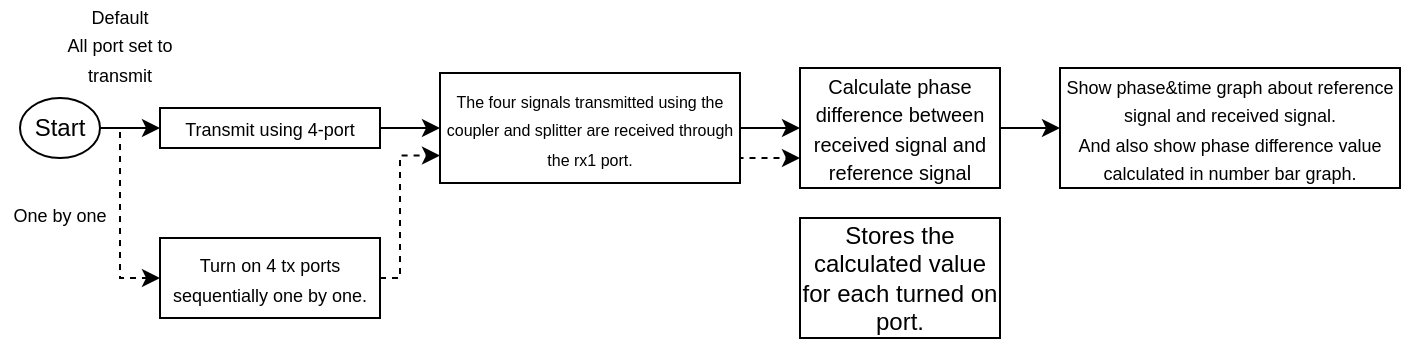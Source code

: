 <mxfile version="21.1.1" type="github">
  <diagram name="페이지-1" id="KEzcS6ofJJxTLBglWfZz">
    <mxGraphModel dx="864" dy="513" grid="1" gridSize="10" guides="1" tooltips="1" connect="1" arrows="1" fold="1" page="1" pageScale="1" pageWidth="827" pageHeight="1169" math="0" shadow="0">
      <root>
        <mxCell id="0" />
        <mxCell id="1" parent="0" />
        <mxCell id="YR1mj5dqhPT02lSJ3V2o-5" style="edgeStyle=orthogonalEdgeStyle;rounded=0;orthogonalLoop=1;jettySize=auto;html=1;exitX=1;exitY=0.5;exitDx=0;exitDy=0;entryX=0;entryY=0.5;entryDx=0;entryDy=0;" edge="1" parent="1" source="YR1mj5dqhPT02lSJ3V2o-1" target="YR1mj5dqhPT02lSJ3V2o-4">
          <mxGeometry relative="1" as="geometry" />
        </mxCell>
        <mxCell id="YR1mj5dqhPT02lSJ3V2o-17" style="edgeStyle=orthogonalEdgeStyle;rounded=0;orthogonalLoop=1;jettySize=auto;html=1;exitX=1;exitY=0.5;exitDx=0;exitDy=0;entryX=0;entryY=0.5;entryDx=0;entryDy=0;dashed=1;" edge="1" parent="1" source="YR1mj5dqhPT02lSJ3V2o-1" target="YR1mj5dqhPT02lSJ3V2o-16">
          <mxGeometry relative="1" as="geometry">
            <Array as="points">
              <mxPoint x="110" y="115" />
              <mxPoint x="110" y="190" />
            </Array>
          </mxGeometry>
        </mxCell>
        <mxCell id="YR1mj5dqhPT02lSJ3V2o-1" value="Start" style="ellipse;whiteSpace=wrap;html=1;" vertex="1" parent="1">
          <mxGeometry x="60" y="100" width="40" height="30" as="geometry" />
        </mxCell>
        <mxCell id="YR1mj5dqhPT02lSJ3V2o-8" style="edgeStyle=orthogonalEdgeStyle;rounded=0;orthogonalLoop=1;jettySize=auto;html=1;exitX=1;exitY=0.5;exitDx=0;exitDy=0;entryX=0;entryY=0.5;entryDx=0;entryDy=0;" edge="1" parent="1" source="YR1mj5dqhPT02lSJ3V2o-4" target="YR1mj5dqhPT02lSJ3V2o-7">
          <mxGeometry relative="1" as="geometry" />
        </mxCell>
        <mxCell id="YR1mj5dqhPT02lSJ3V2o-4" value="&lt;font style=&quot;font-size: 9px;&quot;&gt;Transmit using 4-port&lt;/font&gt;" style="rounded=0;whiteSpace=wrap;html=1;" vertex="1" parent="1">
          <mxGeometry x="130" y="105" width="110" height="20" as="geometry" />
        </mxCell>
        <mxCell id="YR1mj5dqhPT02lSJ3V2o-10" style="edgeStyle=orthogonalEdgeStyle;rounded=0;orthogonalLoop=1;jettySize=auto;html=1;exitX=1;exitY=0.5;exitDx=0;exitDy=0;entryX=0;entryY=0.5;entryDx=0;entryDy=0;" edge="1" parent="1" source="YR1mj5dqhPT02lSJ3V2o-7" target="YR1mj5dqhPT02lSJ3V2o-9">
          <mxGeometry relative="1" as="geometry" />
        </mxCell>
        <mxCell id="YR1mj5dqhPT02lSJ3V2o-21" style="edgeStyle=orthogonalEdgeStyle;rounded=0;orthogonalLoop=1;jettySize=auto;html=1;exitX=1;exitY=0.75;exitDx=0;exitDy=0;entryX=0;entryY=0.75;entryDx=0;entryDy=0;dashed=1;" edge="1" parent="1" source="YR1mj5dqhPT02lSJ3V2o-7" target="YR1mj5dqhPT02lSJ3V2o-9">
          <mxGeometry relative="1" as="geometry">
            <Array as="points">
              <mxPoint x="420" y="130" />
            </Array>
          </mxGeometry>
        </mxCell>
        <mxCell id="YR1mj5dqhPT02lSJ3V2o-7" value="&lt;font style=&quot;font-size: 8px;&quot;&gt;The four signals transmitted using the coupler and splitter are received through the rx1 port.&lt;/font&gt;" style="rounded=0;whiteSpace=wrap;html=1;" vertex="1" parent="1">
          <mxGeometry x="270" y="87.5" width="150" height="55" as="geometry" />
        </mxCell>
        <mxCell id="YR1mj5dqhPT02lSJ3V2o-13" style="edgeStyle=orthogonalEdgeStyle;rounded=0;orthogonalLoop=1;jettySize=auto;html=1;exitX=1;exitY=0.5;exitDx=0;exitDy=0;" edge="1" parent="1" source="YR1mj5dqhPT02lSJ3V2o-9" target="YR1mj5dqhPT02lSJ3V2o-12">
          <mxGeometry relative="1" as="geometry" />
        </mxCell>
        <mxCell id="YR1mj5dqhPT02lSJ3V2o-9" value="&lt;font style=&quot;font-size: 10px;&quot;&gt;Calculate phase difference between received signal and reference signal&lt;/font&gt;" style="rounded=0;whiteSpace=wrap;html=1;" vertex="1" parent="1">
          <mxGeometry x="450" y="85" width="100" height="60" as="geometry" />
        </mxCell>
        <mxCell id="YR1mj5dqhPT02lSJ3V2o-11" value="&lt;font style=&quot;font-size: 9px;&quot;&gt;Default&lt;br style=&quot;font-size: 9px;&quot;&gt;All port set to transmit&lt;/font&gt;" style="text;html=1;strokeColor=none;fillColor=none;align=center;verticalAlign=middle;whiteSpace=wrap;rounded=0;" vertex="1" parent="1">
          <mxGeometry x="80" y="57.5" width="60" height="30" as="geometry" />
        </mxCell>
        <mxCell id="YR1mj5dqhPT02lSJ3V2o-12" value="&lt;font style=&quot;font-size: 9px;&quot;&gt;Show phase&amp;amp;time graph about reference signal and received signal.&lt;br style=&quot;font-size: 9px;&quot;&gt;And also show phase difference value calculated in number bar graph.&lt;/font&gt;" style="rounded=0;whiteSpace=wrap;html=1;" vertex="1" parent="1">
          <mxGeometry x="580" y="85" width="170" height="60" as="geometry" />
        </mxCell>
        <mxCell id="YR1mj5dqhPT02lSJ3V2o-19" style="edgeStyle=orthogonalEdgeStyle;rounded=0;orthogonalLoop=1;jettySize=auto;html=1;exitX=1;exitY=0.5;exitDx=0;exitDy=0;entryX=0;entryY=0.75;entryDx=0;entryDy=0;dashed=1;" edge="1" parent="1" source="YR1mj5dqhPT02lSJ3V2o-16" target="YR1mj5dqhPT02lSJ3V2o-7">
          <mxGeometry relative="1" as="geometry">
            <Array as="points">
              <mxPoint x="250" y="190" />
              <mxPoint x="250" y="129" />
            </Array>
          </mxGeometry>
        </mxCell>
        <mxCell id="YR1mj5dqhPT02lSJ3V2o-16" value="&lt;font style=&quot;font-size: 9px;&quot;&gt;Turn on 4 tx ports sequentially one by one.&lt;/font&gt;" style="rounded=0;whiteSpace=wrap;html=1;" vertex="1" parent="1">
          <mxGeometry x="130" y="170" width="110" height="40" as="geometry" />
        </mxCell>
        <mxCell id="YR1mj5dqhPT02lSJ3V2o-18" value="&lt;font style=&quot;font-size: 9px;&quot;&gt;One by one&lt;br&gt;&lt;/font&gt;" style="text;html=1;strokeColor=none;fillColor=none;align=center;verticalAlign=middle;whiteSpace=wrap;rounded=0;" vertex="1" parent="1">
          <mxGeometry x="50" y="142.5" width="60" height="30" as="geometry" />
        </mxCell>
        <mxCell id="YR1mj5dqhPT02lSJ3V2o-24" value="Stores the calculated value for each turned on port." style="rounded=0;whiteSpace=wrap;html=1;" vertex="1" parent="1">
          <mxGeometry x="450" y="160" width="100" height="60" as="geometry" />
        </mxCell>
      </root>
    </mxGraphModel>
  </diagram>
</mxfile>
